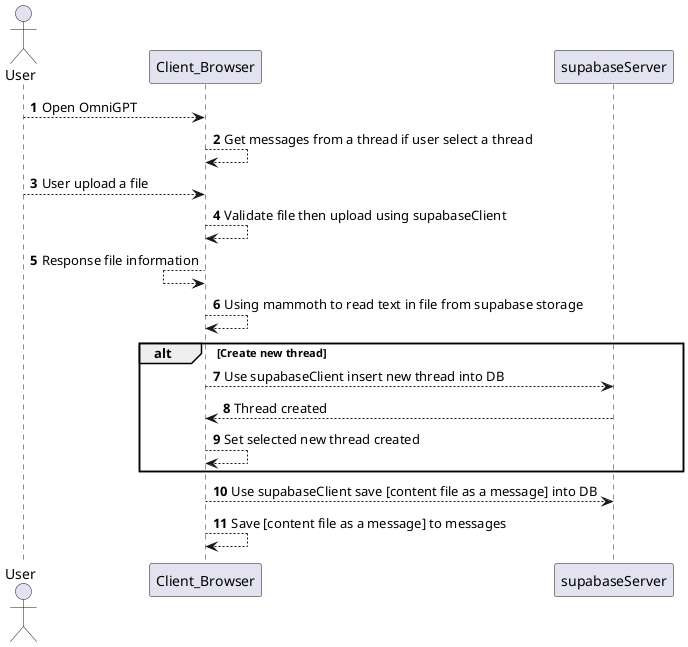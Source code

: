 @startuml
actor User

autonumber
User --> Client_Browser: Open OmniGPT
Client_Browser --> Client_Browser: Get messages from a thread if user select a thread
User --> Client_Browser: User upload a file
Client_Browser --> Client_Browser: Validate file then upload using supabaseClient
Client_Browser <-- Client_Browser: Response file information
Client_Browser --> Client_Browser: Using mammoth to read text in file from supabase storage

alt Create new thread
    Client_Browser --> supabaseServer: Use supabaseClient insert new thread into DB
    Client_Browser <-- supabaseServer: Thread created
    Client_Browser --> Client_Browser: Set selected new thread created
end
    Client_Browser --> supabaseServer: Use supabaseClient save [content file as a message] into DB
    Client_Browser --> Client_Browser: Save [content file as a message] to messages

@enduml